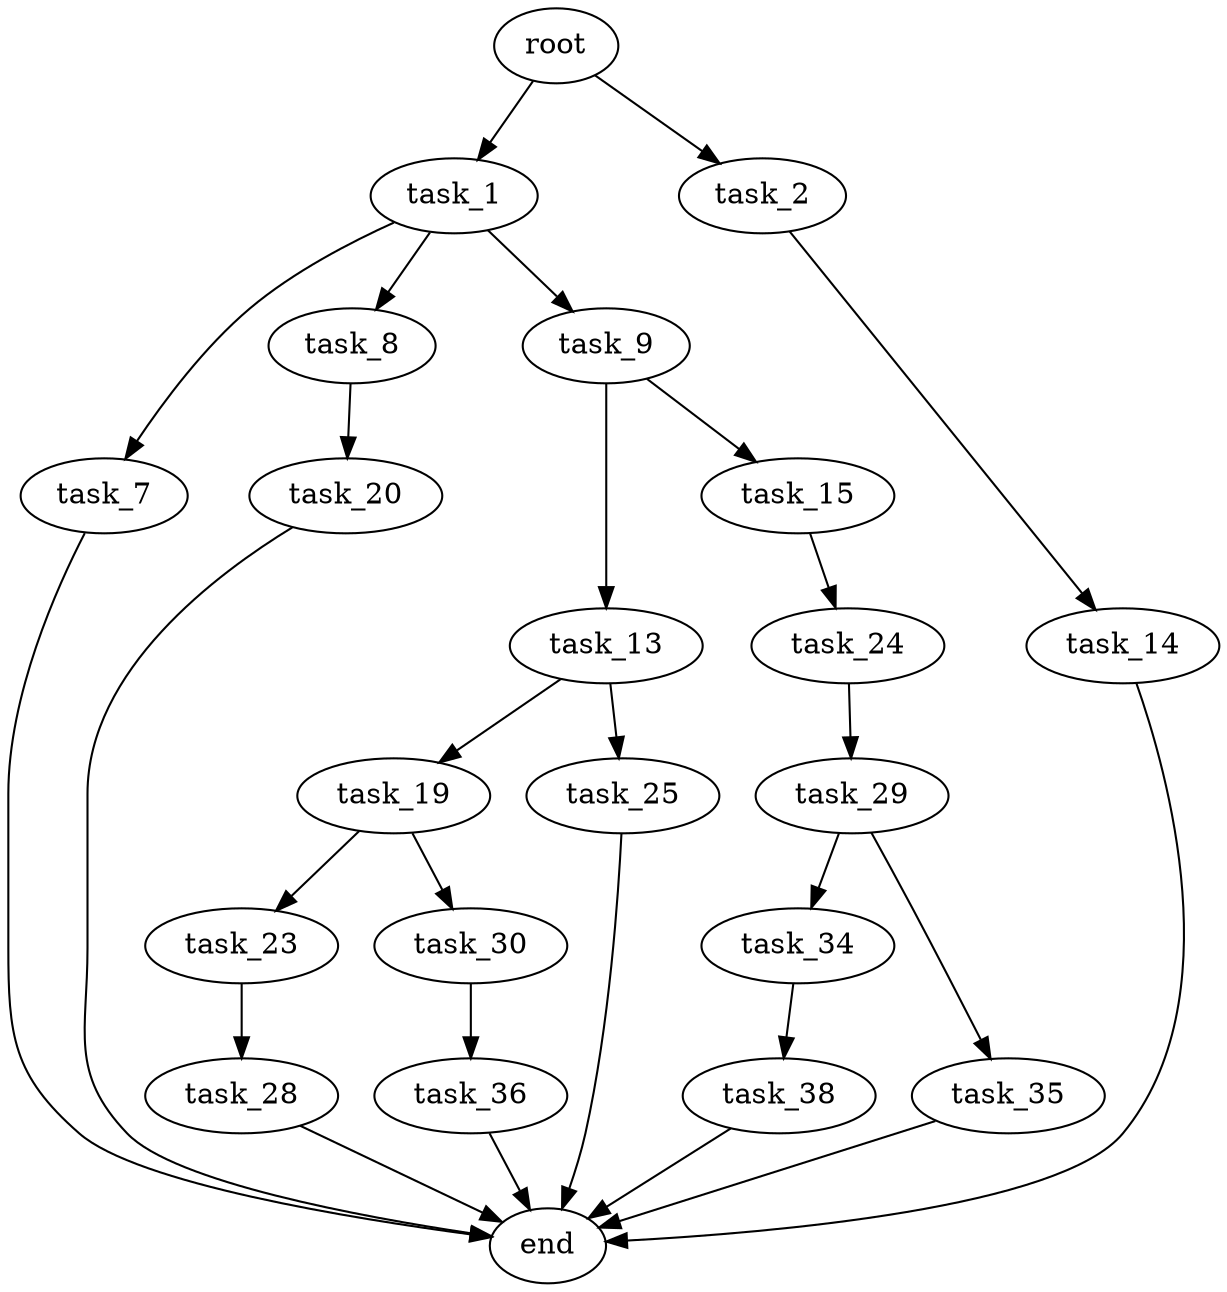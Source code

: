 digraph G {
  root [size="0.000000"];
  task_1 [size="7656376844.000000"];
  task_2 [size="134217728000.000000"];
  task_7 [size="368293445632.000000"];
  task_8 [size="100124495892.000000"];
  task_9 [size="1953749174.000000"];
  task_14 [size="258712084809.000000"];
  end [size="0.000000"];
  task_20 [size="2108638418.000000"];
  task_13 [size="231928233984.000000"];
  task_15 [size="68719476736.000000"];
  task_19 [size="6044214842.000000"];
  task_25 [size="751623246226.000000"];
  task_24 [size="332070155063.000000"];
  task_23 [size="8589934592.000000"];
  task_30 [size="13443389796.000000"];
  task_28 [size="47630591844.000000"];
  task_29 [size="288401780618.000000"];
  task_34 [size="300095194072.000000"];
  task_35 [size="839432383.000000"];
  task_36 [size="35649068075.000000"];
  task_38 [size="28991029248.000000"];

  root -> task_1 [size="1.000000"];
  root -> task_2 [size="1.000000"];
  task_1 -> task_7 [size="209715200.000000"];
  task_1 -> task_8 [size="209715200.000000"];
  task_1 -> task_9 [size="209715200.000000"];
  task_2 -> task_14 [size="209715200.000000"];
  task_7 -> end [size="1.000000"];
  task_8 -> task_20 [size="411041792.000000"];
  task_9 -> task_13 [size="33554432.000000"];
  task_9 -> task_15 [size="33554432.000000"];
  task_14 -> end [size="1.000000"];
  task_20 -> end [size="1.000000"];
  task_13 -> task_19 [size="301989888.000000"];
  task_13 -> task_25 [size="301989888.000000"];
  task_15 -> task_24 [size="134217728.000000"];
  task_19 -> task_23 [size="134217728.000000"];
  task_19 -> task_30 [size="134217728.000000"];
  task_25 -> end [size="1.000000"];
  task_24 -> task_29 [size="411041792.000000"];
  task_23 -> task_28 [size="33554432.000000"];
  task_30 -> task_36 [size="536870912.000000"];
  task_28 -> end [size="1.000000"];
  task_29 -> task_34 [size="679477248.000000"];
  task_29 -> task_35 [size="679477248.000000"];
  task_34 -> task_38 [size="209715200.000000"];
  task_35 -> end [size="1.000000"];
  task_36 -> end [size="1.000000"];
  task_38 -> end [size="1.000000"];
}
